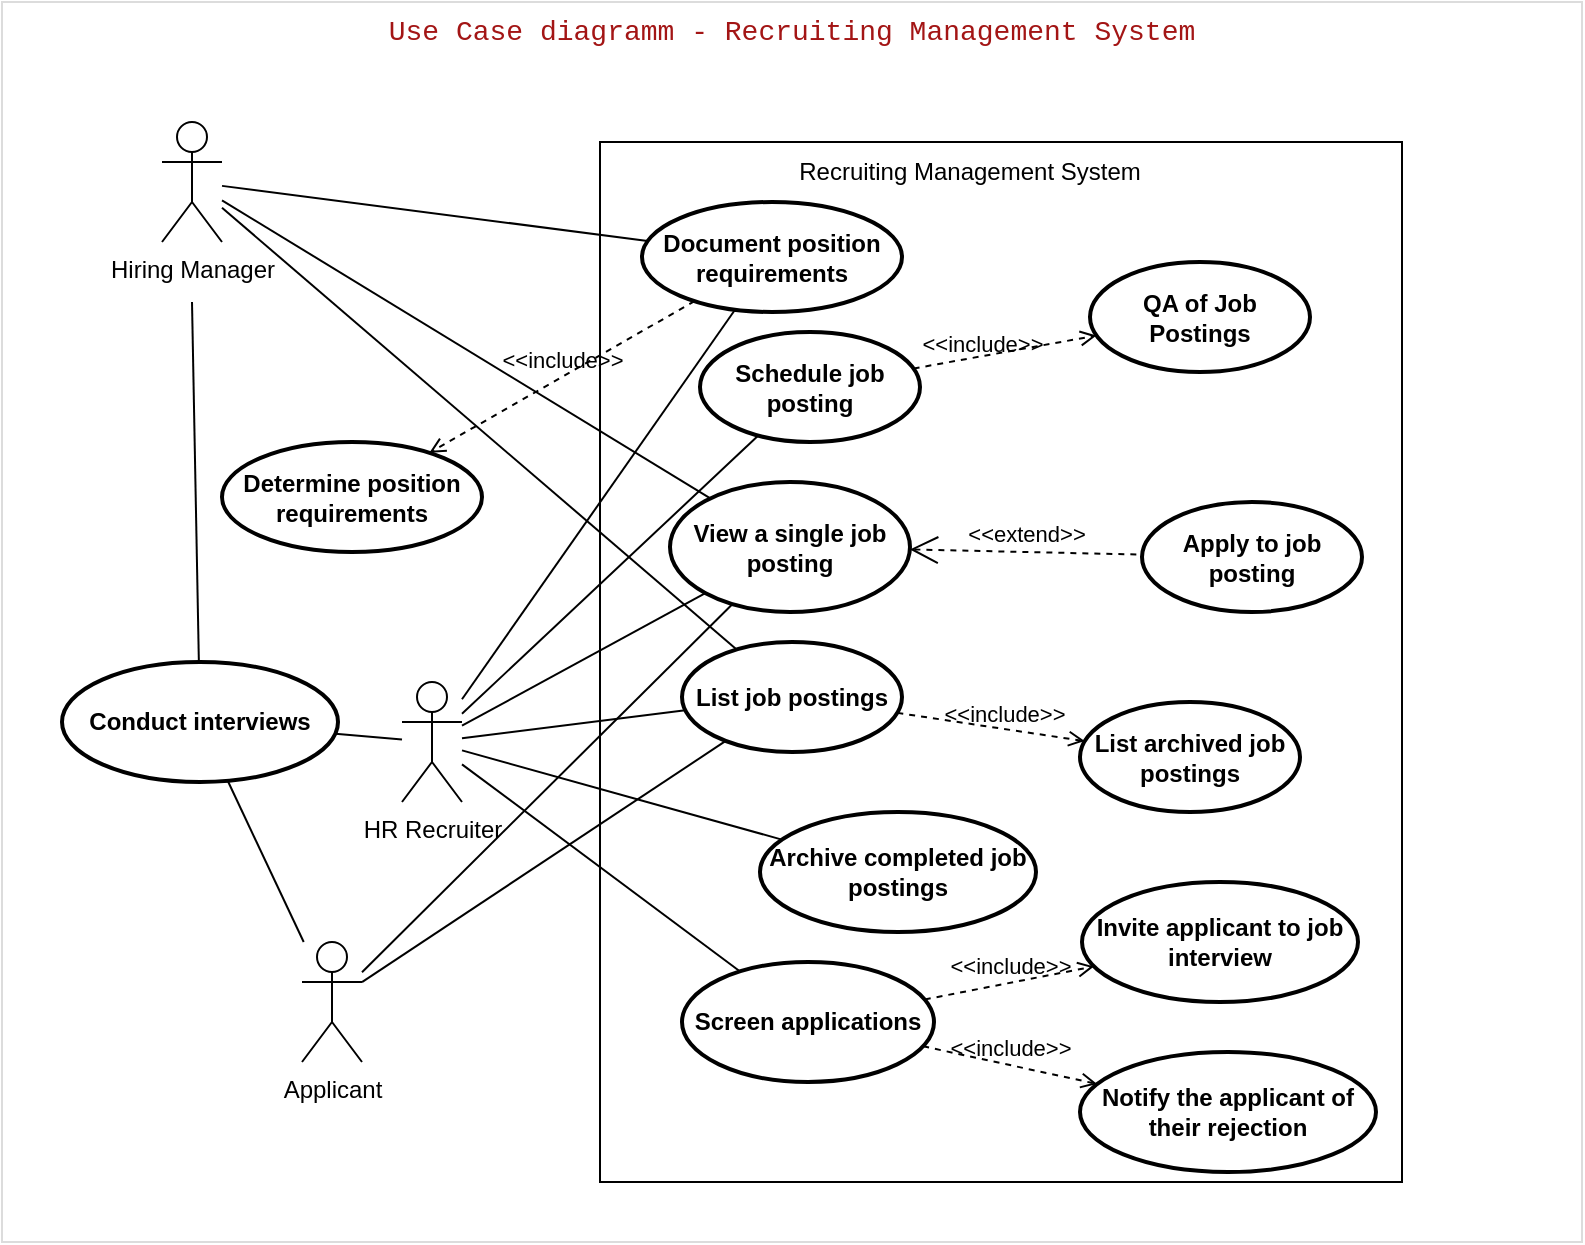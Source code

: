 <mxfile version="26.2.2">
  <diagram name="Page-1" id="wBdlQIouIhz5Xwdgnj0F">
    <mxGraphModel dx="1243" dy="668" grid="1" gridSize="10" guides="1" tooltips="1" connect="1" arrows="1" fold="1" page="1" pageScale="1" pageWidth="827" pageHeight="1169" math="0" shadow="0">
      <root>
        <mxCell id="0" />
        <mxCell id="1" parent="0" />
        <mxCell id="Dr6D4wt1tkrjQisyw7Ro-20" value="" style="rounded=0;whiteSpace=wrap;html=1;fillColor=default;strokeColor=light-dark(#d4d4d4, #ededed);opacity=80;" parent="1" vertex="1">
          <mxGeometry x="10" width="790" height="620" as="geometry" />
        </mxCell>
        <mxCell id="Dr6D4wt1tkrjQisyw7Ro-26" value="" style="endArrow=none;html=1;rounded=0;" parent="1" source="3b3fap4kVztS4zhXD_Z2-1" target="Dr6D4wt1tkrjQisyw7Ro-25" edge="1">
          <mxGeometry width="50" height="50" relative="1" as="geometry">
            <mxPoint x="219" y="189" as="sourcePoint" />
            <mxPoint x="384" y="286" as="targetPoint" />
          </mxGeometry>
        </mxCell>
        <mxCell id="Dr6D4wt1tkrjQisyw7Ro-1" value="" style="rounded=0;whiteSpace=wrap;html=1;fillColor=none;" parent="1" vertex="1">
          <mxGeometry x="309" y="70" width="401" height="520" as="geometry" />
        </mxCell>
        <mxCell id="Dr6D4wt1tkrjQisyw7Ro-2" value="Recruiting Management System" style="text;html=1;align=center;verticalAlign=middle;whiteSpace=wrap;rounded=0;" parent="1" vertex="1">
          <mxGeometry x="389" y="70" width="210" height="30" as="geometry" />
        </mxCell>
        <mxCell id="Dr6D4wt1tkrjQisyw7Ro-5" value="" style="endArrow=none;html=1;rounded=0;" parent="1" source="3b3fap4kVztS4zhXD_Z2-1" target="Dr6D4wt1tkrjQisyw7Ro-3" edge="1">
          <mxGeometry width="50" height="50" relative="1" as="geometry">
            <mxPoint x="479" y="330" as="sourcePoint" />
            <mxPoint x="529" y="280" as="targetPoint" />
          </mxGeometry>
        </mxCell>
        <mxCell id="Dr6D4wt1tkrjQisyw7Ro-10" value="" style="endArrow=none;html=1;rounded=0;" parent="1" source="3b3fap4kVztS4zhXD_Z2-1" target="Dr6D4wt1tkrjQisyw7Ro-9" edge="1">
          <mxGeometry width="50" height="50" relative="1" as="geometry">
            <mxPoint x="219" y="183" as="sourcePoint" />
            <mxPoint x="364" y="216" as="targetPoint" />
          </mxGeometry>
        </mxCell>
        <mxCell id="Dr6D4wt1tkrjQisyw7Ro-12" value="" style="endArrow=none;html=1;rounded=0;" parent="1" source="3b3fap4kVztS4zhXD_Z2-1" target="Dr6D4wt1tkrjQisyw7Ro-11" edge="1">
          <mxGeometry width="50" height="50" relative="1" as="geometry">
            <mxPoint x="219" y="186" as="sourcePoint" />
            <mxPoint x="432" y="275" as="targetPoint" />
          </mxGeometry>
        </mxCell>
        <mxCell id="Dr6D4wt1tkrjQisyw7Ro-17" value="Determine position requirements" style="shape=ellipse;html=1;strokeWidth=2;fontStyle=1;whiteSpace=wrap;align=center;perimeter=ellipsePerimeter;" parent="1" vertex="1">
          <mxGeometry x="120" y="220" width="130" height="55" as="geometry" />
        </mxCell>
        <mxCell id="Dr6D4wt1tkrjQisyw7Ro-25" value="Archive completed job postings" style="shape=ellipse;html=1;strokeWidth=2;fontStyle=1;whiteSpace=wrap;align=center;perimeter=ellipsePerimeter;" parent="1" vertex="1">
          <mxGeometry x="389" y="405" width="138" height="60" as="geometry" />
        </mxCell>
        <mxCell id="Dr6D4wt1tkrjQisyw7Ro-27" value="Conduct interviews " style="shape=ellipse;html=1;strokeWidth=2;fontStyle=1;whiteSpace=wrap;align=center;perimeter=ellipsePerimeter;" parent="1" vertex="1">
          <mxGeometry x="40" y="330" width="138" height="60" as="geometry" />
        </mxCell>
        <mxCell id="Dr6D4wt1tkrjQisyw7Ro-28" value="" style="endArrow=none;html=1;rounded=0;" parent="1" source="3b3fap4kVztS4zhXD_Z2-2" target="Dr6D4wt1tkrjQisyw7Ro-27" edge="1">
          <mxGeometry width="50" height="50" relative="1" as="geometry">
            <mxPoint x="219" y="365" as="sourcePoint" />
            <mxPoint x="479" y="450" as="targetPoint" />
          </mxGeometry>
        </mxCell>
        <mxCell id="Dr6D4wt1tkrjQisyw7Ro-29" value="" style="endArrow=none;html=1;rounded=0;" parent="1" source="3b3fap4kVztS4zhXD_Z2-1" target="Dr6D4wt1tkrjQisyw7Ro-27" edge="1">
          <mxGeometry width="50" height="50" relative="1" as="geometry">
            <mxPoint x="189" y="345" as="sourcePoint" />
            <mxPoint x="157" y="313" as="targetPoint" />
          </mxGeometry>
        </mxCell>
        <mxCell id="Dr6D4wt1tkrjQisyw7Ro-33" value="" style="endArrow=none;html=1;rounded=0;" parent="1" source="Dr6D4wt1tkrjQisyw7Ro-9" target="Dr6D4wt1tkrjQisyw7Ro-30" edge="1">
          <mxGeometry width="50" height="50" relative="1" as="geometry">
            <mxPoint x="148" y="190" as="sourcePoint" />
            <mxPoint x="230" y="105" as="targetPoint" />
          </mxGeometry>
        </mxCell>
        <mxCell id="Dr6D4wt1tkrjQisyw7Ro-34" value="" style="endArrow=none;html=1;rounded=0;" parent="1" source="Dr6D4wt1tkrjQisyw7Ro-27" edge="1">
          <mxGeometry width="50" height="50" relative="1" as="geometry">
            <mxPoint x="194" y="163" as="sourcePoint" />
            <mxPoint x="105" y="150" as="targetPoint" />
          </mxGeometry>
        </mxCell>
        <mxCell id="Dr6D4wt1tkrjQisyw7Ro-3" value="Schedule job posting" style="shape=ellipse;html=1;strokeWidth=2;fontStyle=1;whiteSpace=wrap;align=center;perimeter=ellipsePerimeter;" parent="1" vertex="1">
          <mxGeometry x="359" y="165" width="110" height="55" as="geometry" />
        </mxCell>
        <mxCell id="Dr6D4wt1tkrjQisyw7Ro-48" value="" style="endArrow=none;html=1;rounded=0;" parent="1" source="Dr6D4wt1tkrjQisyw7Ro-30" target="Dr6D4wt1tkrjQisyw7Ro-11" edge="1">
          <mxGeometry width="50" height="50" relative="1" as="geometry">
            <mxPoint x="250" y="375" as="sourcePoint" />
            <mxPoint x="370" y="335" as="targetPoint" />
          </mxGeometry>
        </mxCell>
        <mxCell id="Dr6D4wt1tkrjQisyw7Ro-9" value="Document position requirements" style="shape=ellipse;html=1;strokeWidth=2;fontStyle=1;whiteSpace=wrap;align=center;perimeter=ellipsePerimeter;" parent="1" vertex="1">
          <mxGeometry x="330" y="100" width="130" height="55" as="geometry" />
        </mxCell>
        <mxCell id="Dr6D4wt1tkrjQisyw7Ro-11" value="&lt;div&gt;List job postings&lt;/div&gt;" style="shape=ellipse;html=1;strokeWidth=2;fontStyle=1;whiteSpace=wrap;align=center;perimeter=ellipsePerimeter;" parent="1" vertex="1">
          <mxGeometry x="350" y="320" width="110" height="55" as="geometry" />
        </mxCell>
        <mxCell id="Dr6D4wt1tkrjQisyw7Ro-62" value="&amp;lt;&amp;lt;include&amp;gt;&amp;gt;" style="edgeStyle=none;html=1;endArrow=open;verticalAlign=bottom;dashed=1;labelBackgroundColor=none;rounded=0;" parent="1" source="Dr6D4wt1tkrjQisyw7Ro-9" target="Dr6D4wt1tkrjQisyw7Ro-17" edge="1">
          <mxGeometry width="160" relative="1" as="geometry">
            <mxPoint x="310" y="330" as="sourcePoint" />
            <mxPoint x="470" y="330" as="targetPoint" />
          </mxGeometry>
        </mxCell>
        <mxCell id="Dr6D4wt1tkrjQisyw7Ro-63" value="&amp;lt;&amp;lt;include&amp;gt;&amp;gt;" style="edgeStyle=none;html=1;endArrow=open;verticalAlign=bottom;dashed=1;labelBackgroundColor=none;rounded=0;" parent="1" source="Dr6D4wt1tkrjQisyw7Ro-3" target="Dr6D4wt1tkrjQisyw7Ro-31" edge="1">
          <mxGeometry x="-0.262" y="-3" width="160" relative="1" as="geometry">
            <mxPoint x="310" y="330" as="sourcePoint" />
            <mxPoint x="470" y="330" as="targetPoint" />
            <mxPoint as="offset" />
          </mxGeometry>
        </mxCell>
        <mxCell id="Dr6D4wt1tkrjQisyw7Ro-16" value="" style="endArrow=none;html=1;rounded=0;" parent="1" source="3b3fap4kVztS4zhXD_Z2-2" target="Dr6D4wt1tkrjQisyw7Ro-11" edge="1">
          <mxGeometry width="50" height="50" relative="1" as="geometry">
            <mxPoint x="219" y="364" as="sourcePoint" />
            <mxPoint x="427.074" y="520.878" as="targetPoint" />
          </mxGeometry>
        </mxCell>
        <mxCell id="Dr6D4wt1tkrjQisyw7Ro-83" value="&lt;div&gt;List archived job postings&lt;/div&gt;" style="shape=ellipse;html=1;strokeWidth=2;fontStyle=1;whiteSpace=wrap;align=center;perimeter=ellipsePerimeter;" parent="1" vertex="1">
          <mxGeometry x="549" y="350" width="110" height="55" as="geometry" />
        </mxCell>
        <mxCell id="Dr6D4wt1tkrjQisyw7Ro-85" value="&amp;lt;&amp;lt;include&amp;gt;&amp;gt;" style="edgeStyle=none;html=1;endArrow=open;verticalAlign=bottom;dashed=1;labelBackgroundColor=none;rounded=0;" parent="1" source="Dr6D4wt1tkrjQisyw7Ro-11" target="Dr6D4wt1tkrjQisyw7Ro-83" edge="1">
          <mxGeometry x="0.141" y="-2" width="160" relative="1" as="geometry">
            <mxPoint x="557" y="305" as="sourcePoint" />
            <mxPoint x="602" y="312" as="targetPoint" />
            <mxPoint as="offset" />
          </mxGeometry>
        </mxCell>
        <mxCell id="Dr6D4wt1tkrjQisyw7Ro-86" value="Notify the applicant of their rejection" style="shape=ellipse;html=1;strokeWidth=2;fontStyle=1;whiteSpace=wrap;align=center;perimeter=ellipsePerimeter;" parent="1" vertex="1">
          <mxGeometry x="549" y="525" width="148" height="60" as="geometry" />
        </mxCell>
        <mxCell id="Dr6D4wt1tkrjQisyw7Ro-87" value="&amp;lt;&amp;lt;include&amp;gt;&amp;gt;" style="edgeStyle=none;html=1;endArrow=open;verticalAlign=bottom;dashed=1;labelBackgroundColor=none;rounded=0;" parent="1" source="Dr6D4wt1tkrjQisyw7Ro-7" target="Dr6D4wt1tkrjQisyw7Ro-86" edge="1">
          <mxGeometry width="160" relative="1" as="geometry">
            <mxPoint x="481" y="509" as="sourcePoint" />
            <mxPoint x="566" y="492" as="targetPoint" />
          </mxGeometry>
        </mxCell>
        <mxCell id="3b3fap4kVztS4zhXD_Z2-2" value="&lt;span lang=&quot;en&quot; class=&quot;HwtZe&quot;&gt;&lt;span class=&quot;jCAhz ChMk0b&quot;&gt;&lt;span class=&quot;ryNqvb&quot;&gt;Applicant&lt;/span&gt;&lt;/span&gt;&lt;/span&gt;" style="shape=umlActor;verticalLabelPosition=bottom;verticalAlign=top;html=1;outlineConnect=0;" parent="1" vertex="1">
          <mxGeometry x="160" y="470" width="30" height="60" as="geometry" />
        </mxCell>
        <mxCell id="3b3fap4kVztS4zhXD_Z2-1" value="&lt;div&gt;HR Recruiter&lt;/div&gt;" style="shape=umlActor;verticalLabelPosition=bottom;verticalAlign=top;html=1;outlineConnect=0;" parent="1" vertex="1">
          <mxGeometry x="210" y="340" width="30" height="60" as="geometry" />
        </mxCell>
        <mxCell id="Dr6D4wt1tkrjQisyw7Ro-8" value="" style="endArrow=none;html=1;rounded=0;" parent="1" source="3b3fap4kVztS4zhXD_Z2-1" target="Dr6D4wt1tkrjQisyw7Ro-7" edge="1">
          <mxGeometry width="50" height="50" relative="1" as="geometry">
            <mxPoint x="219" y="179" as="sourcePoint" />
            <mxPoint x="359" y="171" as="targetPoint" />
          </mxGeometry>
        </mxCell>
        <mxCell id="Dr6D4wt1tkrjQisyw7Ro-30" value="Hiring Manager" style="shape=umlActor;html=1;verticalLabelPosition=bottom;verticalAlign=top;align=center;" parent="1" vertex="1">
          <mxGeometry x="90" y="60" width="30" height="60" as="geometry" />
        </mxCell>
        <mxCell id="Dr6D4wt1tkrjQisyw7Ro-31" value="QA of Job Postings" style="shape=ellipse;html=1;strokeWidth=2;fontStyle=1;whiteSpace=wrap;align=center;perimeter=ellipsePerimeter;" parent="1" vertex="1">
          <mxGeometry x="554" y="130" width="110" height="55" as="geometry" />
        </mxCell>
        <mxCell id="Dr6D4wt1tkrjQisyw7Ro-38" value="View a single job posting" style="shape=ellipse;html=1;strokeWidth=2;fontStyle=1;whiteSpace=wrap;align=center;perimeter=ellipsePerimeter;" parent="1" vertex="1">
          <mxGeometry x="344" y="240" width="120" height="65" as="geometry" />
        </mxCell>
        <mxCell id="Dr6D4wt1tkrjQisyw7Ro-39" value="" style="endArrow=none;html=1;rounded=0;" parent="1" source="Dr6D4wt1tkrjQisyw7Ro-30" target="Dr6D4wt1tkrjQisyw7Ro-38" edge="1">
          <mxGeometry width="50" height="50" relative="1" as="geometry">
            <mxPoint x="130" y="110" as="sourcePoint" />
            <mxPoint x="367" y="261" as="targetPoint" />
          </mxGeometry>
        </mxCell>
        <mxCell id="Dr6D4wt1tkrjQisyw7Ro-40" value="" style="endArrow=none;html=1;rounded=0;" parent="1" source="3b3fap4kVztS4zhXD_Z2-1" target="Dr6D4wt1tkrjQisyw7Ro-38" edge="1">
          <mxGeometry width="50" height="50" relative="1" as="geometry">
            <mxPoint x="130" y="105" as="sourcePoint" />
            <mxPoint x="420" y="210" as="targetPoint" />
          </mxGeometry>
        </mxCell>
        <mxCell id="Dr6D4wt1tkrjQisyw7Ro-7" value="Screen applications" style="shape=ellipse;html=1;strokeWidth=2;fontStyle=1;whiteSpace=wrap;align=center;perimeter=ellipsePerimeter;" parent="1" vertex="1">
          <mxGeometry x="350" y="480" width="126" height="60" as="geometry" />
        </mxCell>
        <mxCell id="Dr6D4wt1tkrjQisyw7Ro-59" value="" style="endArrow=none;html=1;rounded=0;" parent="1" source="3b3fap4kVztS4zhXD_Z2-2" target="Dr6D4wt1tkrjQisyw7Ro-38" edge="1">
          <mxGeometry width="50" height="50" relative="1" as="geometry">
            <mxPoint x="240" y="509" as="sourcePoint" />
            <mxPoint x="331" y="502" as="targetPoint" />
          </mxGeometry>
        </mxCell>
        <mxCell id="Dr6D4wt1tkrjQisyw7Ro-4" value="Apply to job posting" style="shape=ellipse;html=1;strokeWidth=2;fontStyle=1;whiteSpace=wrap;align=center;perimeter=ellipsePerimeter;" parent="1" vertex="1">
          <mxGeometry x="580" y="250" width="110" height="55" as="geometry" />
        </mxCell>
        <mxCell id="Dr6D4wt1tkrjQisyw7Ro-60" value="&amp;lt;&amp;lt;extend&amp;gt;&amp;gt;" style="edgeStyle=none;html=1;startArrow=open;endArrow=none;startSize=12;verticalAlign=bottom;dashed=1;labelBackgroundColor=none;rounded=0;" parent="1" source="Dr6D4wt1tkrjQisyw7Ro-38" target="Dr6D4wt1tkrjQisyw7Ro-4" edge="1">
          <mxGeometry width="160" relative="1" as="geometry">
            <mxPoint x="310" y="350" as="sourcePoint" />
            <mxPoint x="470" y="350" as="targetPoint" />
          </mxGeometry>
        </mxCell>
        <mxCell id="Dr6D4wt1tkrjQisyw7Ro-13" value="Invite applicant to job interview" style="shape=ellipse;html=1;strokeWidth=2;fontStyle=1;whiteSpace=wrap;align=center;perimeter=ellipsePerimeter;" parent="1" vertex="1">
          <mxGeometry x="550" y="440" width="138" height="60" as="geometry" />
        </mxCell>
        <mxCell id="Dr6D4wt1tkrjQisyw7Ro-64" value="&amp;lt;&amp;lt;include&amp;gt;&amp;gt;" style="edgeStyle=none;html=1;endArrow=open;verticalAlign=bottom;dashed=1;labelBackgroundColor=none;rounded=0;" parent="1" source="Dr6D4wt1tkrjQisyw7Ro-7" target="Dr6D4wt1tkrjQisyw7Ro-13" edge="1">
          <mxGeometry width="160" relative="1" as="geometry">
            <mxPoint x="310" y="330" as="sourcePoint" />
            <mxPoint x="470" y="330" as="targetPoint" />
          </mxGeometry>
        </mxCell>
        <mxCell id="dq1shGyy8WxS3VZ5qKPD-1" value="&lt;div style=&quot;color: rgb(59, 59, 59); background-color: rgb(255, 255, 255); font-family: Consolas, &amp;quot;Courier New&amp;quot;, monospace; font-weight: normal; font-size: 14px; line-height: 19px; white-space: pre;&quot;&gt;&lt;div&gt;&lt;span style=&quot;color: rgb(163, 21, 21);&quot;&gt;Use Case diagramm - Recruiting Management System&lt;/span&gt;&lt;/div&gt;&lt;/div&gt;" style="text;html=1;align=center;verticalAlign=middle;whiteSpace=wrap;rounded=0;" vertex="1" parent="1">
          <mxGeometry x="10" width="790" height="30" as="geometry" />
        </mxCell>
      </root>
    </mxGraphModel>
  </diagram>
</mxfile>
